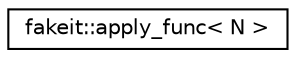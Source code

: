 digraph "Graphical Class Hierarchy"
{
  edge [fontname="Helvetica",fontsize="10",labelfontname="Helvetica",labelfontsize="10"];
  node [fontname="Helvetica",fontsize="10",shape=record];
  rankdir="LR";
  Node1 [label="fakeit::apply_func\< N \>",height=0.2,width=0.4,color="black", fillcolor="white", style="filled",URL="$da/d40/structfakeit_1_1apply__func.html"];
}
